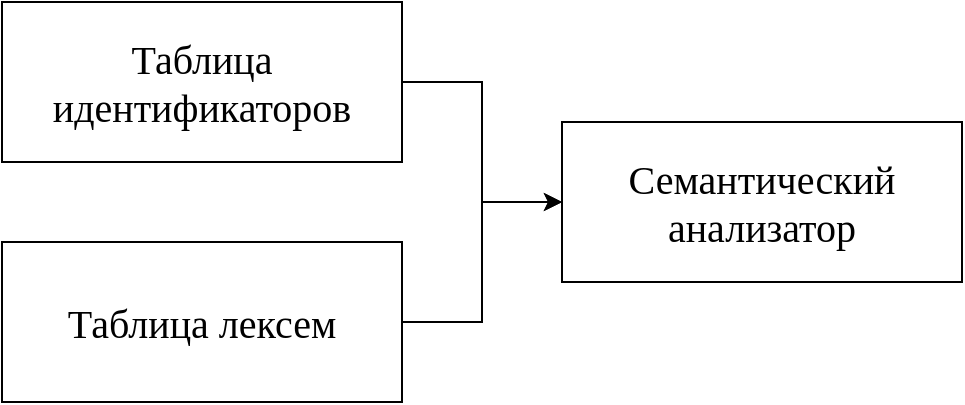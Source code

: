 <mxfile version="25.0.3">
  <diagram name="Страница — 1" id="MhEiSCYoDt4nY6_end1W">
    <mxGraphModel dx="702" dy="802" grid="1" gridSize="10" guides="1" tooltips="1" connect="1" arrows="1" fold="1" page="1" pageScale="1" pageWidth="1169" pageHeight="827" math="0" shadow="0">
      <root>
        <mxCell id="0" />
        <mxCell id="1" parent="0" />
        <mxCell id="HLJW09kIqLoH78I1Wo8N-6" style="edgeStyle=orthogonalEdgeStyle;rounded=0;orthogonalLoop=1;jettySize=auto;html=1;exitX=1;exitY=0.5;exitDx=0;exitDy=0;entryX=0;entryY=0.5;entryDx=0;entryDy=0;" edge="1" parent="1" source="HLJW09kIqLoH78I1Wo8N-1" target="HLJW09kIqLoH78I1Wo8N-3">
          <mxGeometry relative="1" as="geometry" />
        </mxCell>
        <mxCell id="HLJW09kIqLoH78I1Wo8N-1" value="Таблица лексем" style="rounded=0;whiteSpace=wrap;html=1;fontSize=20;fontFamily=Times New Roman;" vertex="1" parent="1">
          <mxGeometry x="360" y="400" width="200" height="80" as="geometry" />
        </mxCell>
        <mxCell id="HLJW09kIqLoH78I1Wo8N-5" style="edgeStyle=orthogonalEdgeStyle;rounded=0;orthogonalLoop=1;jettySize=auto;html=1;exitX=1;exitY=0.5;exitDx=0;exitDy=0;entryX=0;entryY=0.5;entryDx=0;entryDy=0;" edge="1" parent="1" source="HLJW09kIqLoH78I1Wo8N-2" target="HLJW09kIqLoH78I1Wo8N-3">
          <mxGeometry relative="1" as="geometry" />
        </mxCell>
        <mxCell id="HLJW09kIqLoH78I1Wo8N-2" value="Таблица идентификаторов" style="rounded=0;whiteSpace=wrap;html=1;fontSize=20;fontFamily=Times New Roman;" vertex="1" parent="1">
          <mxGeometry x="360" y="280" width="200" height="80" as="geometry" />
        </mxCell>
        <mxCell id="HLJW09kIqLoH78I1Wo8N-3" value="Семантический анализатор" style="rounded=0;whiteSpace=wrap;html=1;fontSize=20;fontFamily=Times New Roman;" vertex="1" parent="1">
          <mxGeometry x="640" y="340" width="200" height="80" as="geometry" />
        </mxCell>
      </root>
    </mxGraphModel>
  </diagram>
</mxfile>
